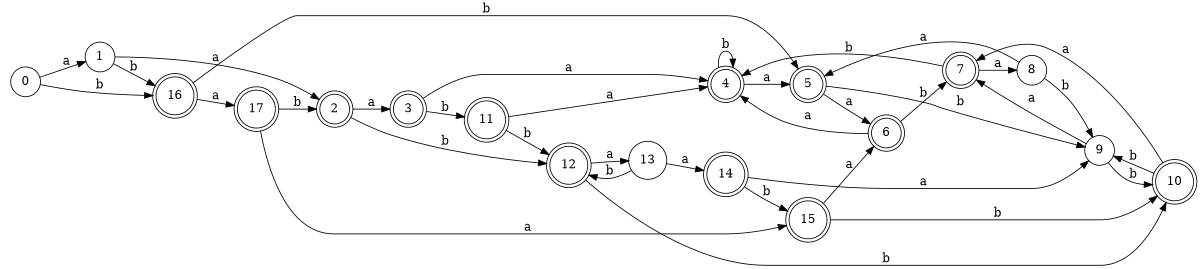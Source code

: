 digraph n15_7 {
__start0 [label="" shape="none"];

rankdir=LR;
size="8,5";

s0 [style="filled", color="black", fillcolor="white" shape="circle", label="0"];
s1 [style="filled", color="black", fillcolor="white" shape="circle", label="1"];
s2 [style="rounded,filled", color="black", fillcolor="white" shape="doublecircle", label="2"];
s3 [style="rounded,filled", color="black", fillcolor="white" shape="doublecircle", label="3"];
s4 [style="rounded,filled", color="black", fillcolor="white" shape="doublecircle", label="4"];
s5 [style="rounded,filled", color="black", fillcolor="white" shape="doublecircle", label="5"];
s6 [style="rounded,filled", color="black", fillcolor="white" shape="doublecircle", label="6"];
s7 [style="rounded,filled", color="black", fillcolor="white" shape="doublecircle", label="7"];
s8 [style="filled", color="black", fillcolor="white" shape="circle", label="8"];
s9 [style="filled", color="black", fillcolor="white" shape="circle", label="9"];
s10 [style="rounded,filled", color="black", fillcolor="white" shape="doublecircle", label="10"];
s11 [style="rounded,filled", color="black", fillcolor="white" shape="doublecircle", label="11"];
s12 [style="rounded,filled", color="black", fillcolor="white" shape="doublecircle", label="12"];
s13 [style="filled", color="black", fillcolor="white" shape="circle", label="13"];
s14 [style="rounded,filled", color="black", fillcolor="white" shape="doublecircle", label="14"];
s15 [style="rounded,filled", color="black", fillcolor="white" shape="doublecircle", label="15"];
s16 [style="rounded,filled", color="black", fillcolor="white" shape="doublecircle", label="16"];
s17 [style="rounded,filled", color="black", fillcolor="white" shape="doublecircle", label="17"];
s0 -> s1 [label="a"];
s0 -> s16 [label="b"];
s1 -> s2 [label="a"];
s1 -> s16 [label="b"];
s2 -> s3 [label="a"];
s2 -> s12 [label="b"];
s3 -> s4 [label="a"];
s3 -> s11 [label="b"];
s4 -> s5 [label="a"];
s4 -> s4 [label="b"];
s5 -> s6 [label="a"];
s5 -> s9 [label="b"];
s6 -> s4 [label="a"];
s6 -> s7 [label="b"];
s7 -> s8 [label="a"];
s7 -> s4 [label="b"];
s8 -> s5 [label="a"];
s8 -> s9 [label="b"];
s9 -> s7 [label="a"];
s9 -> s10 [label="b"];
s10 -> s7 [label="a"];
s10 -> s9 [label="b"];
s11 -> s4 [label="a"];
s11 -> s12 [label="b"];
s12 -> s13 [label="a"];
s12 -> s10 [label="b"];
s13 -> s14 [label="a"];
s13 -> s12 [label="b"];
s14 -> s9 [label="a"];
s14 -> s15 [label="b"];
s15 -> s6 [label="a"];
s15 -> s10 [label="b"];
s16 -> s17 [label="a"];
s16 -> s5 [label="b"];
s17 -> s15 [label="a"];
s17 -> s2 [label="b"];

}